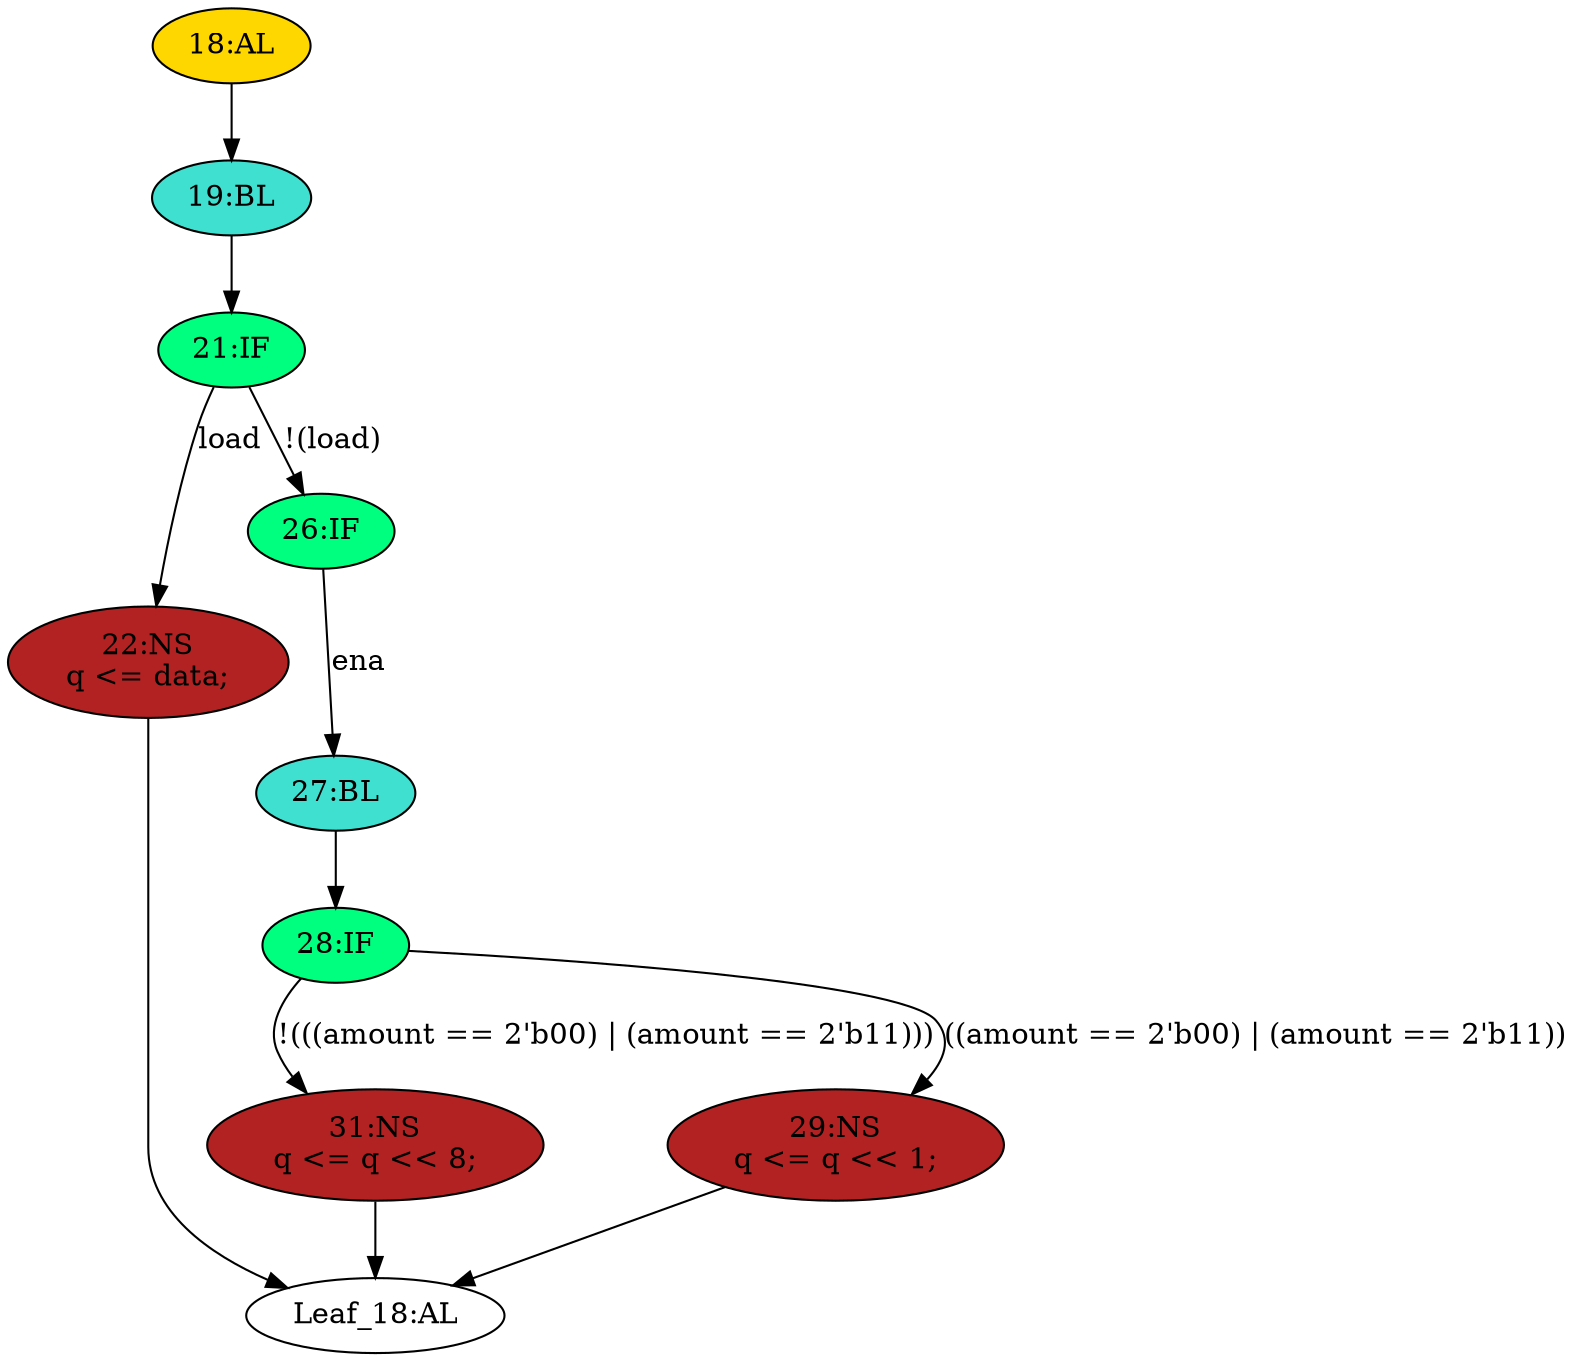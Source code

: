 strict digraph "" {
	node [label="\N"];
	"19:BL"	[ast="<pyverilog.vparser.ast.Block object at 0x7ff392eb3b90>",
		fillcolor=turquoise,
		label="19:BL",
		statements="[]",
		style=filled,
		typ=Block];
	"21:IF"	[ast="<pyverilog.vparser.ast.IfStatement object at 0x7ff392eb3c90>",
		fillcolor=springgreen,
		label="21:IF",
		statements="[]",
		style=filled,
		typ=IfStatement];
	"19:BL" -> "21:IF"	[cond="[]",
		lineno=None];
	"Leaf_18:AL"	[def_var="['q']",
		label="Leaf_18:AL"];
	"28:IF"	[ast="<pyverilog.vparser.ast.IfStatement object at 0x7ff392eb3dd0>",
		fillcolor=springgreen,
		label="28:IF",
		statements="[]",
		style=filled,
		typ=IfStatement];
	"31:NS"	[ast="<pyverilog.vparser.ast.NonblockingSubstitution object at 0x7ff392eb3e10>",
		fillcolor=firebrick,
		label="31:NS
q <= q << 8;",
		statements="[<pyverilog.vparser.ast.NonblockingSubstitution object at 0x7ff392eb3e10>]",
		style=filled,
		typ=NonblockingSubstitution];
	"28:IF" -> "31:NS"	[cond="['amount', 'amount']",
		label="!(((amount == 2'b00) | (amount == 2'b11)))",
		lineno=28];
	"29:NS"	[ast="<pyverilog.vparser.ast.NonblockingSubstitution object at 0x7ff392768050>",
		fillcolor=firebrick,
		label="29:NS
q <= q << 1;",
		statements="[<pyverilog.vparser.ast.NonblockingSubstitution object at 0x7ff392768050>]",
		style=filled,
		typ=NonblockingSubstitution];
	"28:IF" -> "29:NS"	[cond="['amount', 'amount']",
		label="((amount == 2'b00) | (amount == 2'b11))",
		lineno=28];
	"22:NS"	[ast="<pyverilog.vparser.ast.NonblockingSubstitution object at 0x7ff392e987d0>",
		fillcolor=firebrick,
		label="22:NS
q <= data;",
		statements="[<pyverilog.vparser.ast.NonblockingSubstitution object at 0x7ff392e987d0>]",
		style=filled,
		typ=NonblockingSubstitution];
	"22:NS" -> "Leaf_18:AL"	[cond="[]",
		lineno=None];
	"31:NS" -> "Leaf_18:AL"	[cond="[]",
		lineno=None];
	"21:IF" -> "22:NS"	[cond="['load']",
		label=load,
		lineno=21];
	"26:IF"	[ast="<pyverilog.vparser.ast.IfStatement object at 0x7ff392eb3d10>",
		fillcolor=springgreen,
		label="26:IF",
		statements="[]",
		style=filled,
		typ=IfStatement];
	"21:IF" -> "26:IF"	[cond="['load']",
		label="!(load)",
		lineno=21];
	"27:BL"	[ast="<pyverilog.vparser.ast.Block object at 0x7ff392eb3d90>",
		fillcolor=turquoise,
		label="27:BL",
		statements="[]",
		style=filled,
		typ=Block];
	"27:BL" -> "28:IF"	[cond="[]",
		lineno=None];
	"26:IF" -> "27:BL"	[cond="['ena']",
		label=ena,
		lineno=26];
	"29:NS" -> "Leaf_18:AL"	[cond="[]",
		lineno=None];
	"18:AL"	[ast="<pyverilog.vparser.ast.Always object at 0x7ff392768310>",
		clk_sens=True,
		fillcolor=gold,
		label="18:AL",
		sens="['clk']",
		statements="[]",
		style=filled,
		typ=Always,
		use_var="['load', 'ena', 'amount', 'data', 'q']"];
	"18:AL" -> "19:BL"	[cond="[]",
		lineno=None];
}

